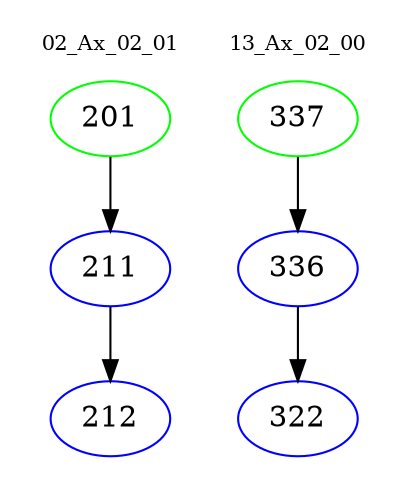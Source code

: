 digraph{
subgraph cluster_0 {
color = white
label = "02_Ax_02_01";
fontsize=10;
T0_201 [label="201", color="green"]
T0_201 -> T0_211 [color="black"]
T0_211 [label="211", color="blue"]
T0_211 -> T0_212 [color="black"]
T0_212 [label="212", color="blue"]
}
subgraph cluster_1 {
color = white
label = "13_Ax_02_00";
fontsize=10;
T1_337 [label="337", color="green"]
T1_337 -> T1_336 [color="black"]
T1_336 [label="336", color="blue"]
T1_336 -> T1_322 [color="black"]
T1_322 [label="322", color="blue"]
}
}

